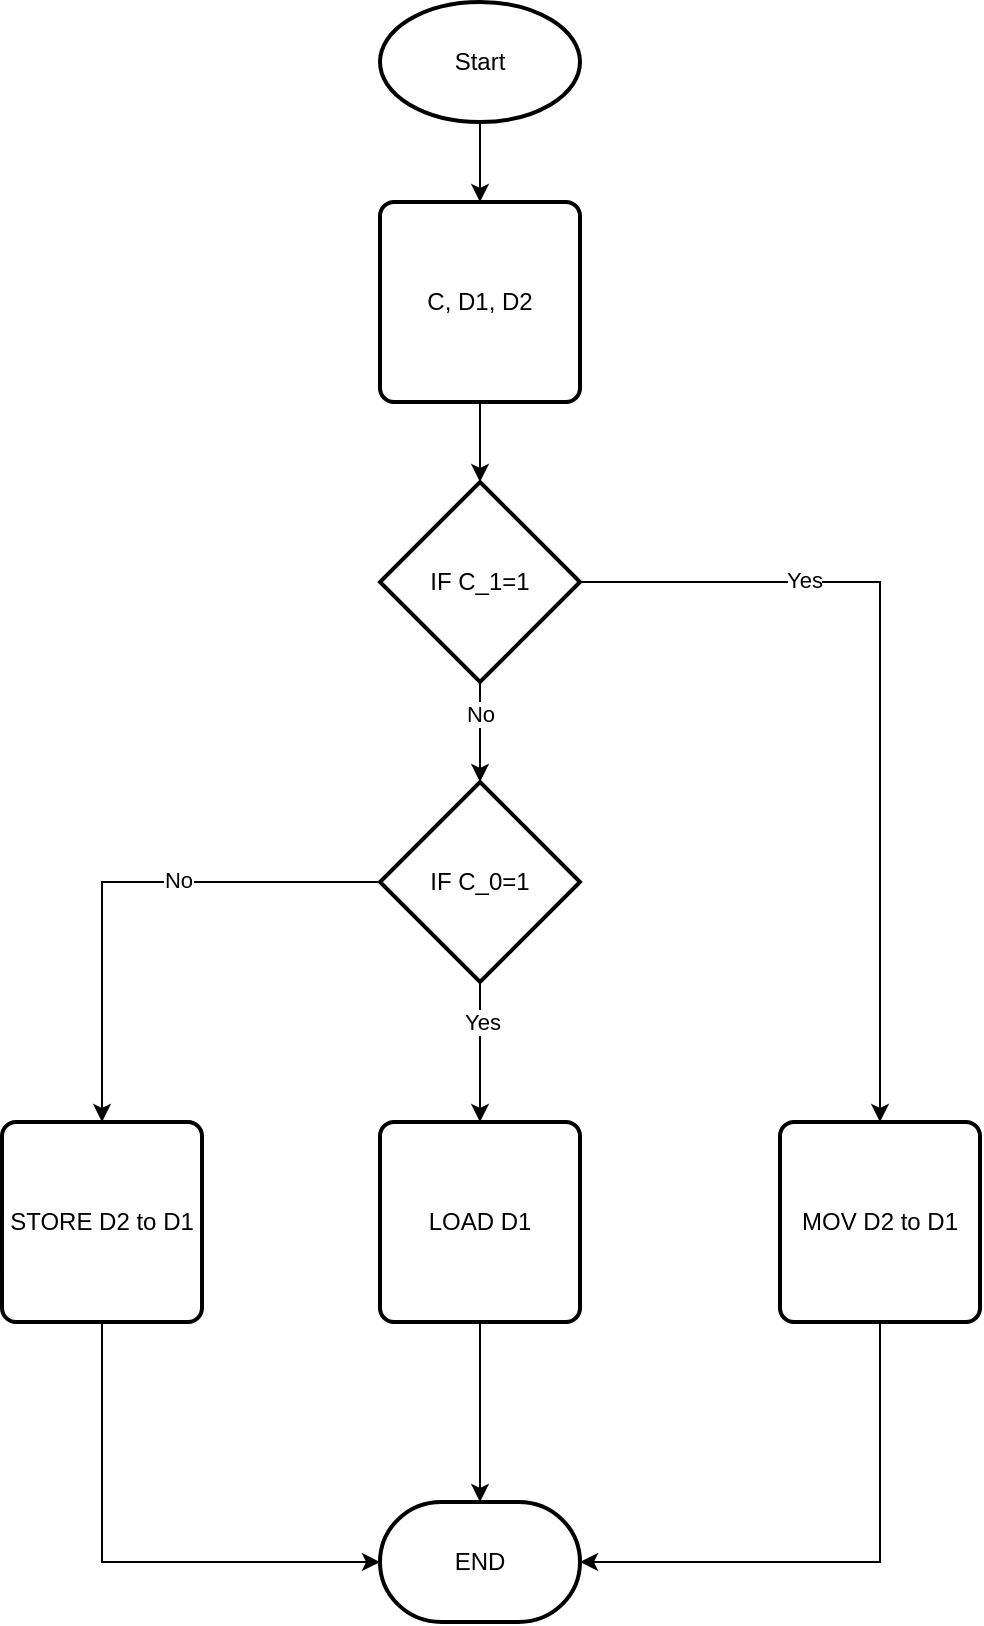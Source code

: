 <mxfile version="13.3.1" type="device" pages="4"><diagram id="Zli0dpi7CioB2tYPhH8a" name="Main"><mxGraphModel dx="1038" dy="607" grid="1" gridSize="10" guides="1" tooltips="1" connect="1" arrows="1" fold="1" page="1" pageScale="1" pageWidth="827" pageHeight="1169" math="0" shadow="0"><root><mxCell id="0"/><mxCell id="1" parent="0"/><mxCell id="tXd8R1EzCGMYz6mPiOW_-14" value="" style="edgeStyle=orthogonalEdgeStyle;rounded=0;orthogonalLoop=1;jettySize=auto;html=1;" parent="1" source="tXd8R1EzCGMYz6mPiOW_-1" target="tXd8R1EzCGMYz6mPiOW_-13" edge="1"><mxGeometry relative="1" as="geometry"/></mxCell><mxCell id="tXd8R1EzCGMYz6mPiOW_-1" value="Start" style="strokeWidth=2;html=1;shape=mxgraph.flowchart.start_1;whiteSpace=wrap;" parent="1" vertex="1"><mxGeometry x="379" y="30" width="100" height="60" as="geometry"/></mxCell><mxCell id="tXd8R1EzCGMYz6mPiOW_-22" style="edgeStyle=orthogonalEdgeStyle;rounded=0;orthogonalLoop=1;jettySize=auto;html=1;" parent="1" source="tXd8R1EzCGMYz6mPiOW_-9" target="tXd8R1EzCGMYz6mPiOW_-21" edge="1"><mxGeometry relative="1" as="geometry"/></mxCell><mxCell id="tXd8R1EzCGMYz6mPiOW_-27" value="Yes" style="edgeLabel;html=1;align=center;verticalAlign=middle;resizable=0;points=[];" parent="tXd8R1EzCGMYz6mPiOW_-22" vertex="1" connectable="0"><mxGeometry x="-0.441" y="1" relative="1" as="geometry"><mxPoint as="offset"/></mxGeometry></mxCell><mxCell id="tXd8R1EzCGMYz6mPiOW_-24" value="" style="edgeStyle=orthogonalEdgeStyle;rounded=0;orthogonalLoop=1;jettySize=auto;html=1;" parent="1" source="tXd8R1EzCGMYz6mPiOW_-9" target="tXd8R1EzCGMYz6mPiOW_-23" edge="1"><mxGeometry relative="1" as="geometry"/></mxCell><mxCell id="tXd8R1EzCGMYz6mPiOW_-25" value="No" style="edgeLabel;html=1;align=center;verticalAlign=middle;resizable=0;points=[];" parent="tXd8R1EzCGMYz6mPiOW_-24" vertex="1" connectable="0"><mxGeometry x="-0.222" y="-1" relative="1" as="geometry"><mxPoint as="offset"/></mxGeometry></mxCell><mxCell id="tXd8R1EzCGMYz6mPiOW_-9" value="IF C_0=1" style="strokeWidth=2;html=1;shape=mxgraph.flowchart.decision;whiteSpace=wrap;" parent="1" vertex="1"><mxGeometry x="379" y="420" width="100" height="100" as="geometry"/></mxCell><mxCell id="tXd8R1EzCGMYz6mPiOW_-12" value="" style="edgeStyle=orthogonalEdgeStyle;rounded=0;orthogonalLoop=1;jettySize=auto;html=1;" parent="1" source="tXd8R1EzCGMYz6mPiOW_-11" target="tXd8R1EzCGMYz6mPiOW_-9" edge="1"><mxGeometry relative="1" as="geometry"/></mxCell><mxCell id="tXd8R1EzCGMYz6mPiOW_-17" value="No" style="edgeLabel;html=1;align=center;verticalAlign=middle;resizable=0;points=[];" parent="tXd8R1EzCGMYz6mPiOW_-12" vertex="1" connectable="0"><mxGeometry x="-0.384" relative="1" as="geometry"><mxPoint as="offset"/></mxGeometry></mxCell><mxCell id="tXd8R1EzCGMYz6mPiOW_-20" style="edgeStyle=orthogonalEdgeStyle;rounded=0;orthogonalLoop=1;jettySize=auto;html=1;" parent="1" source="tXd8R1EzCGMYz6mPiOW_-11" target="tXd8R1EzCGMYz6mPiOW_-19" edge="1"><mxGeometry relative="1" as="geometry"/></mxCell><mxCell id="tXd8R1EzCGMYz6mPiOW_-26" value="Yes" style="edgeLabel;html=1;align=center;verticalAlign=middle;resizable=0;points=[];" parent="tXd8R1EzCGMYz6mPiOW_-20" vertex="1" connectable="0"><mxGeometry x="-0.469" y="1" relative="1" as="geometry"><mxPoint as="offset"/></mxGeometry></mxCell><mxCell id="tXd8R1EzCGMYz6mPiOW_-11" value="IF C_1=1" style="strokeWidth=2;html=1;shape=mxgraph.flowchart.decision;whiteSpace=wrap;" parent="1" vertex="1"><mxGeometry x="379" y="270" width="100" height="100" as="geometry"/></mxCell><mxCell id="tXd8R1EzCGMYz6mPiOW_-15" value="" style="edgeStyle=orthogonalEdgeStyle;rounded=0;orthogonalLoop=1;jettySize=auto;html=1;" parent="1" source="tXd8R1EzCGMYz6mPiOW_-13" target="tXd8R1EzCGMYz6mPiOW_-11" edge="1"><mxGeometry relative="1" as="geometry"/></mxCell><mxCell id="tXd8R1EzCGMYz6mPiOW_-13" value="C, D1, D2" style="rounded=1;whiteSpace=wrap;html=1;absoluteArcSize=1;arcSize=14;strokeWidth=2;" parent="1" vertex="1"><mxGeometry x="379" y="130" width="100" height="100" as="geometry"/></mxCell><mxCell id="S7tH4HSYgA2N0lUSrjj6-4" style="edgeStyle=orthogonalEdgeStyle;rounded=0;orthogonalLoop=1;jettySize=auto;html=1;entryX=1;entryY=0.5;entryDx=0;entryDy=0;entryPerimeter=0;exitX=0.5;exitY=1;exitDx=0;exitDy=0;" edge="1" parent="1" source="tXd8R1EzCGMYz6mPiOW_-19" target="S7tH4HSYgA2N0lUSrjj6-1"><mxGeometry relative="1" as="geometry"/></mxCell><mxCell id="tXd8R1EzCGMYz6mPiOW_-19" value="MOV D2 to D1" style="rounded=1;whiteSpace=wrap;html=1;absoluteArcSize=1;arcSize=14;strokeWidth=2;" parent="1" vertex="1"><mxGeometry x="579" y="590" width="100" height="100" as="geometry"/></mxCell><mxCell id="S7tH4HSYgA2N0lUSrjj6-2" style="edgeStyle=orthogonalEdgeStyle;rounded=0;orthogonalLoop=1;jettySize=auto;html=1;" edge="1" parent="1" source="tXd8R1EzCGMYz6mPiOW_-21" target="S7tH4HSYgA2N0lUSrjj6-1"><mxGeometry relative="1" as="geometry"/></mxCell><mxCell id="tXd8R1EzCGMYz6mPiOW_-21" value="LOAD D1" style="rounded=1;whiteSpace=wrap;html=1;absoluteArcSize=1;arcSize=14;strokeWidth=2;" parent="1" vertex="1"><mxGeometry x="379" y="590" width="100" height="100" as="geometry"/></mxCell><mxCell id="S7tH4HSYgA2N0lUSrjj6-3" style="edgeStyle=orthogonalEdgeStyle;rounded=0;orthogonalLoop=1;jettySize=auto;html=1;entryX=0;entryY=0.5;entryDx=0;entryDy=0;entryPerimeter=0;exitX=0.5;exitY=1;exitDx=0;exitDy=0;" edge="1" parent="1" source="tXd8R1EzCGMYz6mPiOW_-23" target="S7tH4HSYgA2N0lUSrjj6-1"><mxGeometry relative="1" as="geometry"/></mxCell><mxCell id="tXd8R1EzCGMYz6mPiOW_-23" value="STORE D2 to D1" style="rounded=1;whiteSpace=wrap;html=1;absoluteArcSize=1;arcSize=14;strokeWidth=2;" parent="1" vertex="1"><mxGeometry x="190" y="590" width="100" height="100" as="geometry"/></mxCell><mxCell id="S7tH4HSYgA2N0lUSrjj6-1" value="END" style="strokeWidth=2;html=1;shape=mxgraph.flowchart.terminator;whiteSpace=wrap;" vertex="1" parent="1"><mxGeometry x="379" y="780" width="100" height="60" as="geometry"/></mxCell></root></mxGraphModel></diagram><diagram id="hFwSNmsmPBEWHQhs9AoF" name="STORE"><mxGraphModel dx="1038" dy="607" grid="1" gridSize="10" guides="1" tooltips="1" connect="1" arrows="1" fold="1" page="1" pageScale="1" pageWidth="827" pageHeight="1169" math="0" shadow="0"><root><mxCell id="PubX3GO3RLPuJ7Lv7wrc-0"/><mxCell id="PubX3GO3RLPuJ7Lv7wrc-1" parent="PubX3GO3RLPuJ7Lv7wrc-0"/><mxCell id="nCagVqQM0g1r25pl2SlT-0" value="" style="edgeStyle=orthogonalEdgeStyle;rounded=0;orthogonalLoop=1;jettySize=auto;html=1;entryX=0.5;entryY=0;entryDx=0;entryDy=0;" edge="1" parent="PubX3GO3RLPuJ7Lv7wrc-1" source="nCagVqQM0g1r25pl2SlT-1" target="GPDqBuNQxauoVNxdkxoV-0"><mxGeometry relative="1" as="geometry"><mxPoint x="414" y="140" as="targetPoint"/></mxGeometry></mxCell><mxCell id="nCagVqQM0g1r25pl2SlT-1" value="Start" style="strokeWidth=2;html=1;shape=mxgraph.flowchart.start_1;whiteSpace=wrap;" vertex="1" parent="PubX3GO3RLPuJ7Lv7wrc-1"><mxGeometry x="364" y="40" width="100" height="60" as="geometry"/></mxCell><mxCell id="PIPGLjfvvRPfF2GMJI7V-4" value="" style="edgeStyle=orthogonalEdgeStyle;rounded=0;orthogonalLoop=1;jettySize=auto;html=1;" edge="1" parent="PubX3GO3RLPuJ7Lv7wrc-1" source="PIPGLjfvvRPfF2GMJI7V-0" target="PIPGLjfvvRPfF2GMJI7V-1"><mxGeometry relative="1" as="geometry"/></mxCell><mxCell id="PIPGLjfvvRPfF2GMJI7V-0" value="SELECT D1" style="rounded=1;whiteSpace=wrap;html=1;absoluteArcSize=1;arcSize=14;strokeWidth=2;" vertex="1" parent="PubX3GO3RLPuJ7Lv7wrc-1"><mxGeometry x="364" y="300" width="100" height="100" as="geometry"/></mxCell><mxCell id="PIPGLjfvvRPfF2GMJI7V-5" value="" style="edgeStyle=orthogonalEdgeStyle;rounded=0;orthogonalLoop=1;jettySize=auto;html=1;" edge="1" parent="PubX3GO3RLPuJ7Lv7wrc-1" source="PIPGLjfvvRPfF2GMJI7V-1" target="PIPGLjfvvRPfF2GMJI7V-2"><mxGeometry relative="1" as="geometry"/></mxCell><mxCell id="PIPGLjfvvRPfF2GMJI7V-1" value="WRITE" style="rounded=1;whiteSpace=wrap;html=1;absoluteArcSize=1;arcSize=14;strokeWidth=2;" vertex="1" parent="PubX3GO3RLPuJ7Lv7wrc-1"><mxGeometry x="364" y="460" width="100" height="100" as="geometry"/></mxCell><mxCell id="PIPGLjfvvRPfF2GMJI7V-2" value="END" style="strokeWidth=2;html=1;shape=mxgraph.flowchart.terminator;whiteSpace=wrap;" vertex="1" parent="PubX3GO3RLPuJ7Lv7wrc-1"><mxGeometry x="364" y="620" width="100" height="60" as="geometry"/></mxCell><mxCell id="GPDqBuNQxauoVNxdkxoV-2" value="" style="edgeStyle=orthogonalEdgeStyle;rounded=0;orthogonalLoop=1;jettySize=auto;html=1;entryX=0.5;entryY=0;entryDx=0;entryDy=0;" edge="1" parent="PubX3GO3RLPuJ7Lv7wrc-1" source="GPDqBuNQxauoVNxdkxoV-0" target="PIPGLjfvvRPfF2GMJI7V-0"><mxGeometry relative="1" as="geometry"><mxPoint x="414" y="280" as="targetPoint"/></mxGeometry></mxCell><mxCell id="GPDqBuNQxauoVNxdkxoV-0" value="&lt;span&gt;C, D1, D2&lt;/span&gt;" style="shape=parallelogram;html=1;strokeWidth=2;perimeter=parallelogramPerimeter;whiteSpace=wrap;rounded=1;arcSize=12;size=0.23;" vertex="1" parent="PubX3GO3RLPuJ7Lv7wrc-1"><mxGeometry x="364" y="160" width="100" height="60" as="geometry"/></mxCell></root></mxGraphModel></diagram><diagram id="LJBvsU9FA1UKh26suiUb" name="LOAD"><mxGraphModel dx="865" dy="1675" grid="1" gridSize="10" guides="1" tooltips="1" connect="1" arrows="1" fold="1" page="1" pageScale="1" pageWidth="827" pageHeight="1169" math="0" shadow="0"><root><mxCell id="lmotF2nhlRkoTvle1f75-0"/><mxCell id="lmotF2nhlRkoTvle1f75-1" parent="lmotF2nhlRkoTvle1f75-0"/><mxCell id="sD_a6th0vOTIjjB-t4dn-0" value="" style="edgeStyle=orthogonalEdgeStyle;rounded=0;orthogonalLoop=1;jettySize=auto;html=1;entryX=0.5;entryY=0;entryDx=0;entryDy=0;" edge="1" parent="lmotF2nhlRkoTvle1f75-1" source="sD_a6th0vOTIjjB-t4dn-1" target="Pp0T6UlTfGCMtEG727h9-0"><mxGeometry relative="1" as="geometry"><mxPoint x="414" y="-1020" as="targetPoint"/></mxGeometry></mxCell><mxCell id="sD_a6th0vOTIjjB-t4dn-1" value="Start" style="strokeWidth=2;html=1;shape=mxgraph.flowchart.start_1;whiteSpace=wrap;" vertex="1" parent="lmotF2nhlRkoTvle1f75-1"><mxGeometry x="364" y="-1120" width="100" height="60" as="geometry"/></mxCell><mxCell id="jQJjvDN_Um2Y7jLZdY9p-5" value="" style="edgeStyle=orthogonalEdgeStyle;rounded=0;orthogonalLoop=1;jettySize=auto;html=1;exitX=0.5;exitY=1;exitDx=0;exitDy=0;exitPerimeter=0;" edge="1" parent="lmotF2nhlRkoTvle1f75-1" source="Pp0T6UlTfGCMtEG727h9-0" target="jQJjvDN_Um2Y7jLZdY9p-1"><mxGeometry relative="1" as="geometry"><mxPoint x="414" y="-920" as="sourcePoint"/></mxGeometry></mxCell><mxCell id="jQJjvDN_Um2Y7jLZdY9p-0" value="" style="edgeStyle=orthogonalEdgeStyle;rounded=0;orthogonalLoop=1;jettySize=auto;html=1;" edge="1" parent="lmotF2nhlRkoTvle1f75-1" source="jQJjvDN_Um2Y7jLZdY9p-1" target="jQJjvDN_Um2Y7jLZdY9p-3"><mxGeometry relative="1" as="geometry"/></mxCell><mxCell id="jQJjvDN_Um2Y7jLZdY9p-1" value="SELECT D1" style="rounded=1;whiteSpace=wrap;html=1;absoluteArcSize=1;arcSize=14;strokeWidth=2;" vertex="1" parent="lmotF2nhlRkoTvle1f75-1"><mxGeometry x="364" y="-850" width="100" height="100" as="geometry"/></mxCell><mxCell id="jQJjvDN_Um2Y7jLZdY9p-2" value="" style="edgeStyle=orthogonalEdgeStyle;rounded=0;orthogonalLoop=1;jettySize=auto;html=1;" edge="1" parent="lmotF2nhlRkoTvle1f75-1" source="jQJjvDN_Um2Y7jLZdY9p-3" target="jQJjvDN_Um2Y7jLZdY9p-4"><mxGeometry relative="1" as="geometry"/></mxCell><mxCell id="jQJjvDN_Um2Y7jLZdY9p-3" value="READ" style="rounded=1;whiteSpace=wrap;html=1;absoluteArcSize=1;arcSize=14;strokeWidth=2;" vertex="1" parent="lmotF2nhlRkoTvle1f75-1"><mxGeometry x="364" y="-690" width="100" height="100" as="geometry"/></mxCell><mxCell id="jQJjvDN_Um2Y7jLZdY9p-4" value="OUT" style="strokeWidth=2;html=1;shape=mxgraph.flowchart.terminator;whiteSpace=wrap;" vertex="1" parent="lmotF2nhlRkoTvle1f75-1"><mxGeometry x="364" y="-530" width="100" height="60" as="geometry"/></mxCell><mxCell id="Pp0T6UlTfGCMtEG727h9-0" value="C,D1,D2" style="shape=parallelogram;html=1;strokeWidth=2;perimeter=parallelogramPerimeter;whiteSpace=wrap;rounded=1;arcSize=12;size=0.23;" vertex="1" parent="lmotF2nhlRkoTvle1f75-1"><mxGeometry x="364" y="-990" width="100" height="60" as="geometry"/></mxCell></root></mxGraphModel></diagram><diagram id="AgCGItjFnrFO5393zq_k" name="MOV"><mxGraphModel dx="1038" dy="607" grid="1" gridSize="10" guides="1" tooltips="1" connect="1" arrows="1" fold="1" page="1" pageScale="1" pageWidth="827" pageHeight="1169" math="0" shadow="0"><root><mxCell id="KHi2b8APAV2DU7wahOQE-0"/><mxCell id="KHi2b8APAV2DU7wahOQE-1" parent="KHi2b8APAV2DU7wahOQE-0"/><mxCell id="ahdtkokfsHDDcIdYy9Ur-0" value="" style="edgeStyle=orthogonalEdgeStyle;rounded=0;orthogonalLoop=1;jettySize=auto;html=1;entryX=0.5;entryY=0;entryDx=0;entryDy=0;" edge="1" parent="KHi2b8APAV2DU7wahOQE-1" source="ahdtkokfsHDDcIdYy9Ur-1" target="bjxPnfTPQU4BM35-vWAv-421"><mxGeometry relative="1" as="geometry"><mxPoint x="414" y="130" as="targetPoint"/></mxGeometry></mxCell><mxCell id="ahdtkokfsHDDcIdYy9Ur-1" value="Start" style="strokeWidth=2;html=1;shape=mxgraph.flowchart.start_1;whiteSpace=wrap;" vertex="1" parent="KHi2b8APAV2DU7wahOQE-1"><mxGeometry x="364" y="30" width="100" height="60" as="geometry"/></mxCell><mxCell id="XJe49IZZSMOh4WYeP-fp-2" value="" style="edgeStyle=orthogonalEdgeStyle;rounded=0;orthogonalLoop=1;jettySize=auto;html=1;" edge="1" parent="KHi2b8APAV2DU7wahOQE-1" source="bjxPnfTPQU4BM35-vWAv-421" target="XJe49IZZSMOh4WYeP-fp-1"><mxGeometry relative="1" as="geometry"/></mxCell><mxCell id="bjxPnfTPQU4BM35-vWAv-421" value="&lt;span&gt;C, D1, D2&lt;/span&gt;" style="shape=parallelogram;html=1;strokeWidth=2;perimeter=parallelogramPerimeter;whiteSpace=wrap;rounded=1;arcSize=12;size=0.23;" vertex="1" parent="KHi2b8APAV2DU7wahOQE-1"><mxGeometry x="364" y="140" width="100" height="60" as="geometry"/></mxCell><mxCell id="XJe49IZZSMOh4WYeP-fp-4" value="" style="edgeStyle=orthogonalEdgeStyle;rounded=0;orthogonalLoop=1;jettySize=auto;html=1;" edge="1" parent="KHi2b8APAV2DU7wahOQE-1" source="XJe49IZZSMOh4WYeP-fp-1" target="XJe49IZZSMOh4WYeP-fp-3"><mxGeometry relative="1" as="geometry"/></mxCell><mxCell id="XJe49IZZSMOh4WYeP-fp-1" value="SELECT D2" style="rounded=1;whiteSpace=wrap;html=1;absoluteArcSize=1;arcSize=14;strokeWidth=2;" vertex="1" parent="KHi2b8APAV2DU7wahOQE-1"><mxGeometry x="364" y="260" width="100" height="100" as="geometry"/></mxCell><mxCell id="XJe49IZZSMOh4WYeP-fp-7" value="" style="edgeStyle=orthogonalEdgeStyle;rounded=0;orthogonalLoop=1;jettySize=auto;html=1;entryX=0.5;entryY=0;entryDx=0;entryDy=0;" edge="1" parent="KHi2b8APAV2DU7wahOQE-1" source="XJe49IZZSMOh4WYeP-fp-3" target="XJe49IZZSMOh4WYeP-fp-9"><mxGeometry relative="1" as="geometry"><mxPoint x="414" y="584.5" as="targetPoint"/></mxGeometry></mxCell><mxCell id="XJe49IZZSMOh4WYeP-fp-3" value="READ" style="rounded=1;whiteSpace=wrap;html=1;absoluteArcSize=1;arcSize=14;strokeWidth=2;" vertex="1" parent="KHi2b8APAV2DU7wahOQE-1"><mxGeometry x="364" y="420" width="100" height="100" as="geometry"/></mxCell><mxCell id="XJe49IZZSMOh4WYeP-fp-14" value="" style="edgeStyle=orthogonalEdgeStyle;rounded=0;orthogonalLoop=1;jettySize=auto;html=1;" edge="1" parent="KHi2b8APAV2DU7wahOQE-1" source="XJe49IZZSMOh4WYeP-fp-5" target="XJe49IZZSMOh4WYeP-fp-12"><mxGeometry relative="1" as="geometry"/></mxCell><mxCell id="XJe49IZZSMOh4WYeP-fp-5" value="SELECT D1" style="rounded=1;whiteSpace=wrap;html=1;absoluteArcSize=1;arcSize=14;strokeWidth=2;" vertex="1" parent="KHi2b8APAV2DU7wahOQE-1"><mxGeometry x="364" y="750" width="100" height="100" as="geometry"/></mxCell><mxCell id="XJe49IZZSMOh4WYeP-fp-8" value="" style="edgeStyle=orthogonalEdgeStyle;rounded=0;orthogonalLoop=1;jettySize=auto;html=1;exitX=0.5;exitY=1;exitDx=0;exitDy=0;" edge="1" parent="KHi2b8APAV2DU7wahOQE-1" source="XJe49IZZSMOh4WYeP-fp-9" target="XJe49IZZSMOh4WYeP-fp-5"><mxGeometry relative="1" as="geometry"><mxPoint x="414" y="684.5" as="sourcePoint"/></mxGeometry></mxCell><mxCell id="XJe49IZZSMOh4WYeP-fp-9" value="TMP" style="shape=parallelogram;html=1;strokeWidth=2;perimeter=parallelogramPerimeter;whiteSpace=wrap;rounded=1;arcSize=12;size=0.23;" vertex="1" parent="KHi2b8APAV2DU7wahOQE-1"><mxGeometry x="364" y="610" width="100" height="60" as="geometry"/></mxCell><mxCell id="XJe49IZZSMOh4WYeP-fp-16" value="" style="edgeStyle=orthogonalEdgeStyle;rounded=0;orthogonalLoop=1;jettySize=auto;html=1;" edge="1" parent="KHi2b8APAV2DU7wahOQE-1" source="XJe49IZZSMOh4WYeP-fp-12" target="XJe49IZZSMOh4WYeP-fp-15"><mxGeometry relative="1" as="geometry"/></mxCell><mxCell id="XJe49IZZSMOh4WYeP-fp-12" value="WRITE" style="rounded=1;whiteSpace=wrap;html=1;absoluteArcSize=1;arcSize=14;strokeWidth=2;" vertex="1" parent="KHi2b8APAV2DU7wahOQE-1"><mxGeometry x="364" y="920" width="100" height="100" as="geometry"/></mxCell><mxCell id="XJe49IZZSMOh4WYeP-fp-15" value="END" style="strokeWidth=2;html=1;shape=mxgraph.flowchart.terminator;whiteSpace=wrap;" vertex="1" parent="KHi2b8APAV2DU7wahOQE-1"><mxGeometry x="364" y="1080" width="100" height="60" as="geometry"/></mxCell></root></mxGraphModel></diagram></mxfile>